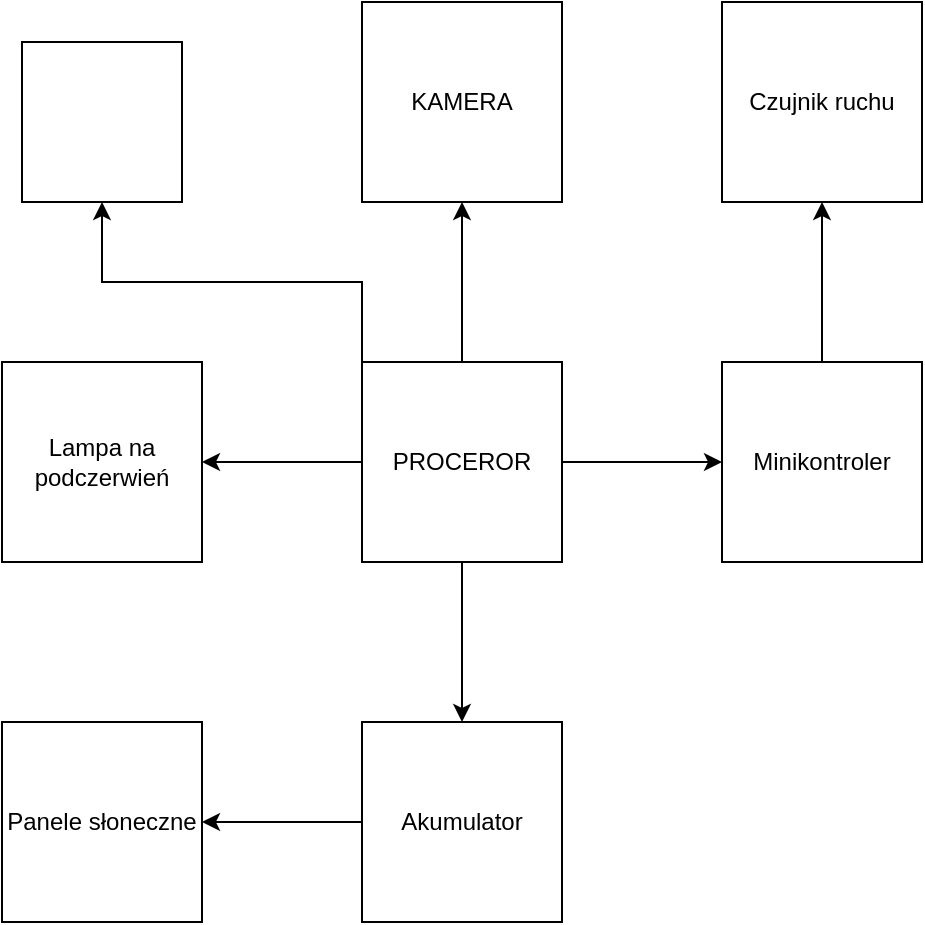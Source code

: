 <mxfile version="21.6.8" type="device">
  <diagram id="C5RBs43oDa-KdzZeNtuy" name="Page-1">
    <mxGraphModel dx="1098" dy="988" grid="1" gridSize="10" guides="1" tooltips="1" connect="1" arrows="1" fold="1" page="1" pageScale="1" pageWidth="827" pageHeight="1169" math="0" shadow="0">
      <root>
        <mxCell id="WIyWlLk6GJQsqaUBKTNV-0" />
        <mxCell id="WIyWlLk6GJQsqaUBKTNV-1" parent="WIyWlLk6GJQsqaUBKTNV-0" />
        <mxCell id="2AfaZkjUK9fXsdGyi5bM-4" value="" style="edgeStyle=orthogonalEdgeStyle;rounded=0;orthogonalLoop=1;jettySize=auto;html=1;" parent="WIyWlLk6GJQsqaUBKTNV-1" source="2AfaZkjUK9fXsdGyi5bM-0" target="2AfaZkjUK9fXsdGyi5bM-3" edge="1">
          <mxGeometry relative="1" as="geometry" />
        </mxCell>
        <mxCell id="XnbwVwA2hrqAzMLSGBaI-1" value="" style="edgeStyle=orthogonalEdgeStyle;rounded=0;orthogonalLoop=1;jettySize=auto;html=1;" edge="1" parent="WIyWlLk6GJQsqaUBKTNV-1" source="2AfaZkjUK9fXsdGyi5bM-0" target="XnbwVwA2hrqAzMLSGBaI-0">
          <mxGeometry relative="1" as="geometry" />
        </mxCell>
        <mxCell id="XnbwVwA2hrqAzMLSGBaI-3" value="" style="edgeStyle=orthogonalEdgeStyle;rounded=0;orthogonalLoop=1;jettySize=auto;html=1;" edge="1" parent="WIyWlLk6GJQsqaUBKTNV-1" source="2AfaZkjUK9fXsdGyi5bM-0" target="XnbwVwA2hrqAzMLSGBaI-2">
          <mxGeometry relative="1" as="geometry" />
        </mxCell>
        <mxCell id="XnbwVwA2hrqAzMLSGBaI-6" value="" style="edgeStyle=orthogonalEdgeStyle;rounded=0;orthogonalLoop=1;jettySize=auto;html=1;" edge="1" parent="WIyWlLk6GJQsqaUBKTNV-1" source="2AfaZkjUK9fXsdGyi5bM-0" target="XnbwVwA2hrqAzMLSGBaI-5">
          <mxGeometry relative="1" as="geometry" />
        </mxCell>
        <mxCell id="XnbwVwA2hrqAzMLSGBaI-11" style="edgeStyle=orthogonalEdgeStyle;rounded=0;orthogonalLoop=1;jettySize=auto;html=1;exitX=0;exitY=0;exitDx=0;exitDy=0;" edge="1" parent="WIyWlLk6GJQsqaUBKTNV-1" source="2AfaZkjUK9fXsdGyi5bM-0" target="XnbwVwA2hrqAzMLSGBaI-12">
          <mxGeometry relative="1" as="geometry">
            <mxPoint x="230" y="80" as="targetPoint" />
          </mxGeometry>
        </mxCell>
        <mxCell id="2AfaZkjUK9fXsdGyi5bM-0" value="PROCEROR" style="whiteSpace=wrap;html=1;aspect=fixed;" parent="WIyWlLk6GJQsqaUBKTNV-1" vertex="1">
          <mxGeometry x="360" y="200" width="100" height="100" as="geometry" />
        </mxCell>
        <mxCell id="2AfaZkjUK9fXsdGyi5bM-3" value="KAMERA" style="whiteSpace=wrap;html=1;aspect=fixed;" parent="WIyWlLk6GJQsqaUBKTNV-1" vertex="1">
          <mxGeometry x="360" y="20" width="100" height="100" as="geometry" />
        </mxCell>
        <mxCell id="XnbwVwA2hrqAzMLSGBaI-10" value="" style="edgeStyle=orthogonalEdgeStyle;rounded=0;orthogonalLoop=1;jettySize=auto;html=1;" edge="1" parent="WIyWlLk6GJQsqaUBKTNV-1" source="XnbwVwA2hrqAzMLSGBaI-0" target="XnbwVwA2hrqAzMLSGBaI-9">
          <mxGeometry relative="1" as="geometry" />
        </mxCell>
        <mxCell id="XnbwVwA2hrqAzMLSGBaI-0" value="Akumulator" style="whiteSpace=wrap;html=1;aspect=fixed;" vertex="1" parent="WIyWlLk6GJQsqaUBKTNV-1">
          <mxGeometry x="360" y="380" width="100" height="100" as="geometry" />
        </mxCell>
        <mxCell id="XnbwVwA2hrqAzMLSGBaI-2" value="Lampa na podczerwień" style="whiteSpace=wrap;html=1;aspect=fixed;" vertex="1" parent="WIyWlLk6GJQsqaUBKTNV-1">
          <mxGeometry x="180" y="200" width="100" height="100" as="geometry" />
        </mxCell>
        <mxCell id="XnbwVwA2hrqAzMLSGBaI-8" value="" style="edgeStyle=orthogonalEdgeStyle;rounded=0;orthogonalLoop=1;jettySize=auto;html=1;" edge="1" parent="WIyWlLk6GJQsqaUBKTNV-1" source="XnbwVwA2hrqAzMLSGBaI-5" target="XnbwVwA2hrqAzMLSGBaI-7">
          <mxGeometry relative="1" as="geometry" />
        </mxCell>
        <mxCell id="XnbwVwA2hrqAzMLSGBaI-5" value="Minikontroler" style="whiteSpace=wrap;html=1;aspect=fixed;" vertex="1" parent="WIyWlLk6GJQsqaUBKTNV-1">
          <mxGeometry x="540" y="200" width="100" height="100" as="geometry" />
        </mxCell>
        <mxCell id="XnbwVwA2hrqAzMLSGBaI-7" value="Czujnik ruchu" style="whiteSpace=wrap;html=1;aspect=fixed;" vertex="1" parent="WIyWlLk6GJQsqaUBKTNV-1">
          <mxGeometry x="540" y="20" width="100" height="100" as="geometry" />
        </mxCell>
        <mxCell id="XnbwVwA2hrqAzMLSGBaI-9" value="Panele słoneczne" style="whiteSpace=wrap;html=1;aspect=fixed;" vertex="1" parent="WIyWlLk6GJQsqaUBKTNV-1">
          <mxGeometry x="180" y="380" width="100" height="100" as="geometry" />
        </mxCell>
        <mxCell id="XnbwVwA2hrqAzMLSGBaI-12" value="" style="whiteSpace=wrap;html=1;aspect=fixed;" vertex="1" parent="WIyWlLk6GJQsqaUBKTNV-1">
          <mxGeometry x="190" y="40" width="80" height="80" as="geometry" />
        </mxCell>
      </root>
    </mxGraphModel>
  </diagram>
</mxfile>
